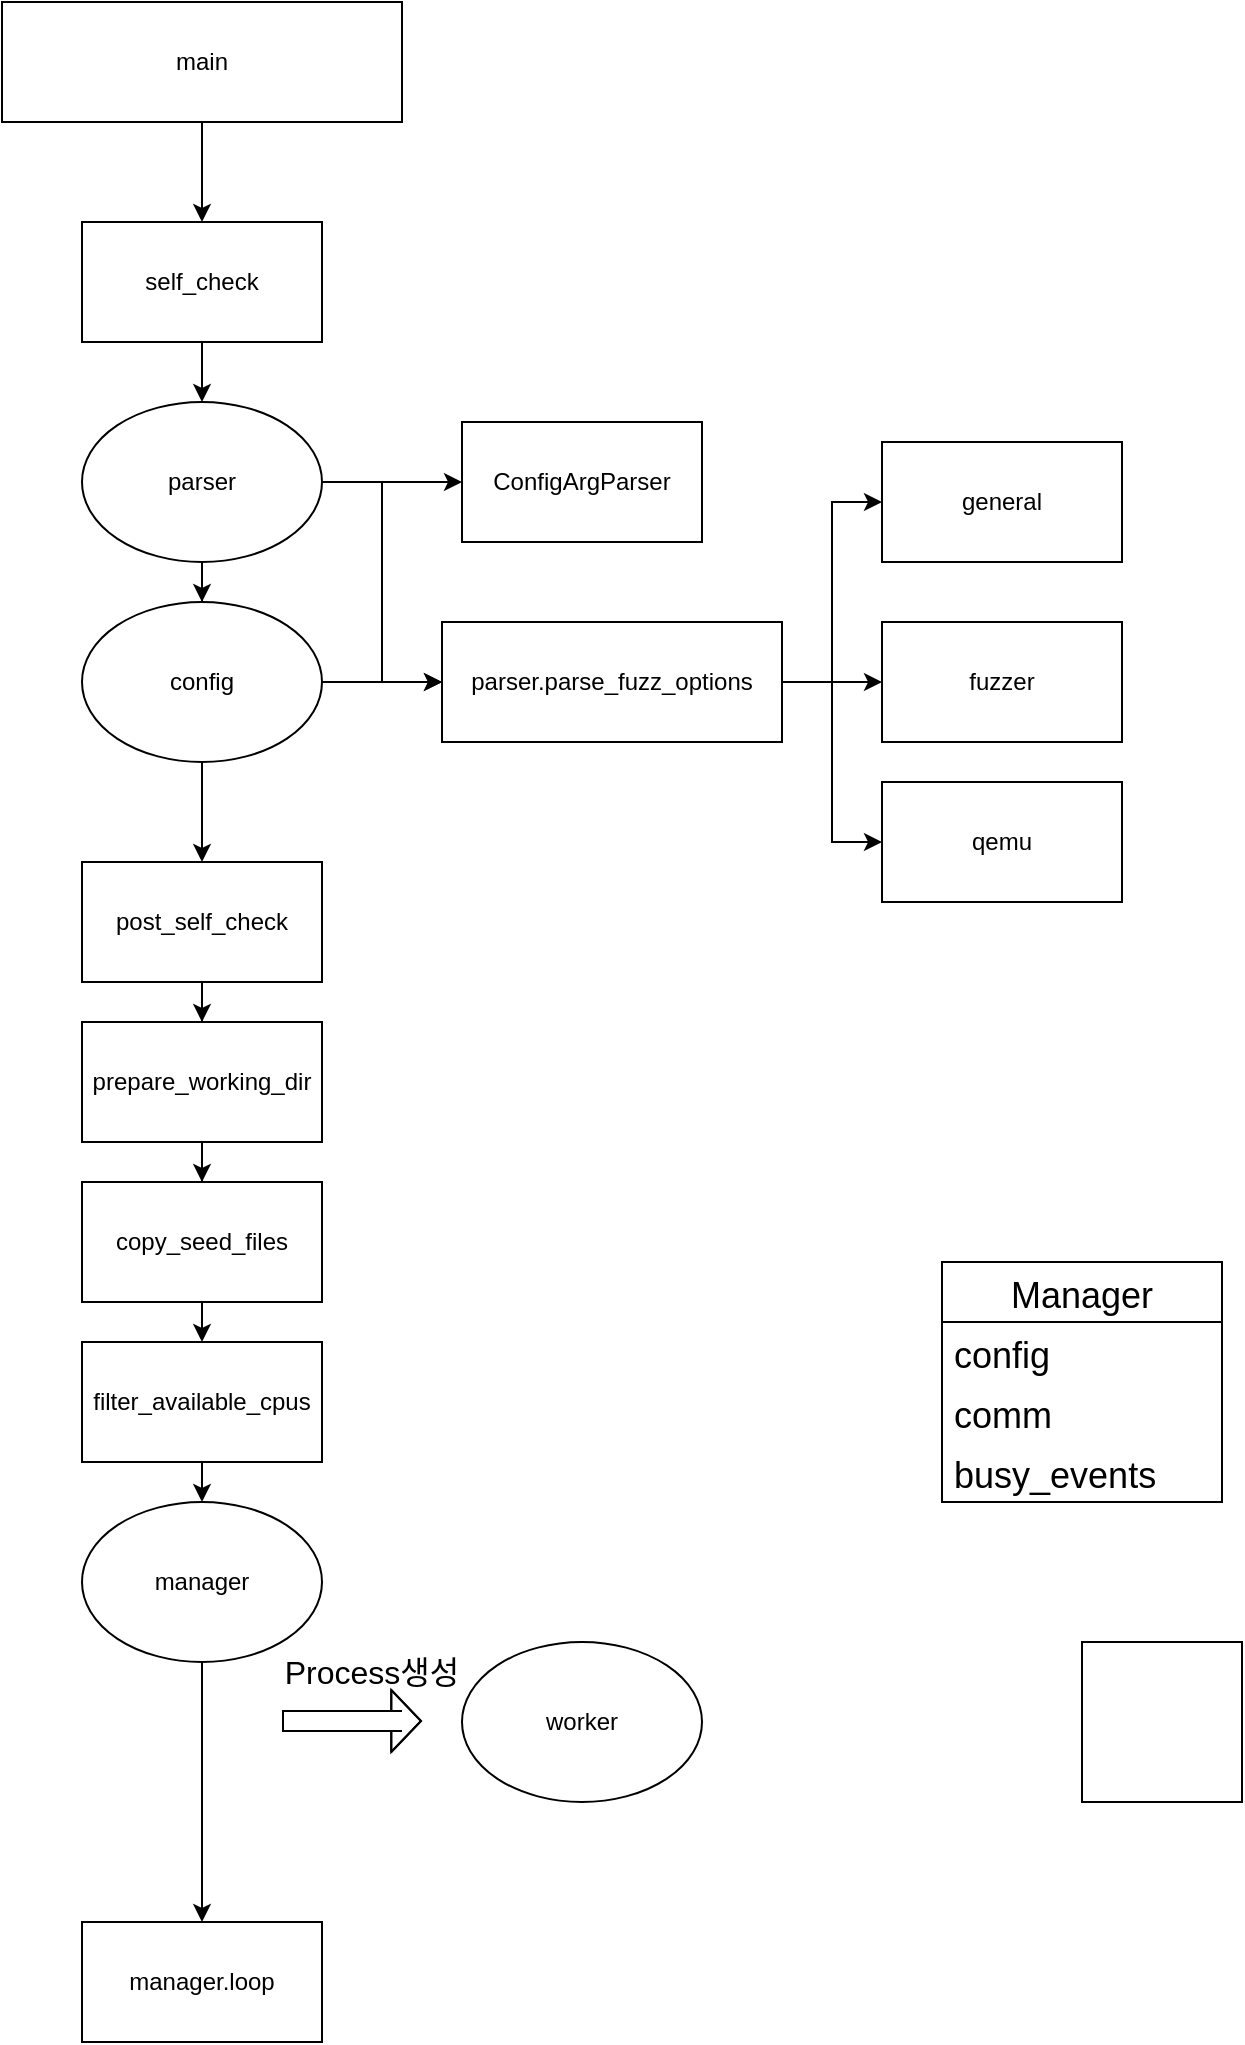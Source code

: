 <mxfile version="20.5.1" type="github">
  <diagram name="Page-1" id="c7558073-3199-34d8-9f00-42111426c3f3">
    <mxGraphModel dx="1209" dy="692" grid="1" gridSize="10" guides="1" tooltips="1" connect="1" arrows="1" fold="1" page="1" pageScale="1" pageWidth="100000" pageHeight="100000" background="none" math="0" shadow="0">
      <root>
        <mxCell id="0" />
        <mxCell id="1" parent="0" />
        <mxCell id="_EBrEuybf6-gx_B5WjJE-15" style="edgeStyle=orthogonalEdgeStyle;rounded=0;orthogonalLoop=1;jettySize=auto;html=1;exitX=0.5;exitY=1;exitDx=0;exitDy=0;" edge="1" parent="1" source="3X33efADcqBmLfNhqnDI-1" target="_EBrEuybf6-gx_B5WjJE-6">
          <mxGeometry relative="1" as="geometry" />
        </mxCell>
        <mxCell id="3X33efADcqBmLfNhqnDI-1" value="main" style="rounded=0;whiteSpace=wrap;html=1;" parent="1" vertex="1">
          <mxGeometry x="20" y="50" width="200" height="60" as="geometry" />
        </mxCell>
        <mxCell id="_EBrEuybf6-gx_B5WjJE-2" value="fuzzer" style="rounded=0;whiteSpace=wrap;html=1;" vertex="1" parent="1">
          <mxGeometry x="460" y="360" width="120" height="60" as="geometry" />
        </mxCell>
        <mxCell id="_EBrEuybf6-gx_B5WjJE-3" value="general" style="rounded=0;whiteSpace=wrap;html=1;" vertex="1" parent="1">
          <mxGeometry x="460" y="270" width="120" height="60" as="geometry" />
        </mxCell>
        <mxCell id="_EBrEuybf6-gx_B5WjJE-19" style="edgeStyle=orthogonalEdgeStyle;rounded=0;orthogonalLoop=1;jettySize=auto;html=1;exitX=1;exitY=0.5;exitDx=0;exitDy=0;entryX=0;entryY=0.5;entryDx=0;entryDy=0;" edge="1" parent="1" source="_EBrEuybf6-gx_B5WjJE-4" target="_EBrEuybf6-gx_B5WjJE-3">
          <mxGeometry relative="1" as="geometry" />
        </mxCell>
        <mxCell id="_EBrEuybf6-gx_B5WjJE-20" style="edgeStyle=orthogonalEdgeStyle;rounded=0;orthogonalLoop=1;jettySize=auto;html=1;exitX=1;exitY=0.5;exitDx=0;exitDy=0;entryX=0;entryY=0.5;entryDx=0;entryDy=0;" edge="1" parent="1" source="_EBrEuybf6-gx_B5WjJE-4" target="_EBrEuybf6-gx_B5WjJE-2">
          <mxGeometry relative="1" as="geometry" />
        </mxCell>
        <mxCell id="_EBrEuybf6-gx_B5WjJE-21" style="edgeStyle=orthogonalEdgeStyle;rounded=0;orthogonalLoop=1;jettySize=auto;html=1;exitX=1;exitY=0.5;exitDx=0;exitDy=0;entryX=0;entryY=0.5;entryDx=0;entryDy=0;" edge="1" parent="1" source="_EBrEuybf6-gx_B5WjJE-4" target="_EBrEuybf6-gx_B5WjJE-18">
          <mxGeometry relative="1" as="geometry" />
        </mxCell>
        <mxCell id="_EBrEuybf6-gx_B5WjJE-4" value="parser.parse_fuzz_options" style="rounded=0;whiteSpace=wrap;html=1;" vertex="1" parent="1">
          <mxGeometry x="240" y="360" width="170" height="60" as="geometry" />
        </mxCell>
        <mxCell id="_EBrEuybf6-gx_B5WjJE-5" value="ConfigArgParser" style="rounded=0;whiteSpace=wrap;html=1;" vertex="1" parent="1">
          <mxGeometry x="250" y="260" width="120" height="60" as="geometry" />
        </mxCell>
        <mxCell id="_EBrEuybf6-gx_B5WjJE-16" style="edgeStyle=orthogonalEdgeStyle;rounded=0;orthogonalLoop=1;jettySize=auto;html=1;exitX=0.5;exitY=1;exitDx=0;exitDy=0;entryX=0.5;entryY=0;entryDx=0;entryDy=0;" edge="1" parent="1" source="_EBrEuybf6-gx_B5WjJE-6" target="_EBrEuybf6-gx_B5WjJE-9">
          <mxGeometry relative="1" as="geometry" />
        </mxCell>
        <mxCell id="_EBrEuybf6-gx_B5WjJE-6" value="self_check" style="rounded=0;whiteSpace=wrap;html=1;" vertex="1" parent="1">
          <mxGeometry x="60" y="160" width="120" height="60" as="geometry" />
        </mxCell>
        <mxCell id="_EBrEuybf6-gx_B5WjJE-12" style="edgeStyle=orthogonalEdgeStyle;rounded=0;orthogonalLoop=1;jettySize=auto;html=1;entryX=0;entryY=0.5;entryDx=0;entryDy=0;" edge="1" parent="1" source="_EBrEuybf6-gx_B5WjJE-9" target="_EBrEuybf6-gx_B5WjJE-4">
          <mxGeometry relative="1" as="geometry" />
        </mxCell>
        <mxCell id="_EBrEuybf6-gx_B5WjJE-14" style="edgeStyle=orthogonalEdgeStyle;rounded=0;orthogonalLoop=1;jettySize=auto;html=1;exitX=1;exitY=0.5;exitDx=0;exitDy=0;entryX=0;entryY=0.5;entryDx=0;entryDy=0;" edge="1" parent="1" source="_EBrEuybf6-gx_B5WjJE-9" target="_EBrEuybf6-gx_B5WjJE-5">
          <mxGeometry relative="1" as="geometry" />
        </mxCell>
        <mxCell id="_EBrEuybf6-gx_B5WjJE-17" style="edgeStyle=orthogonalEdgeStyle;rounded=0;orthogonalLoop=1;jettySize=auto;html=1;exitX=0.5;exitY=1;exitDx=0;exitDy=0;" edge="1" parent="1" source="_EBrEuybf6-gx_B5WjJE-9" target="_EBrEuybf6-gx_B5WjJE-10">
          <mxGeometry relative="1" as="geometry" />
        </mxCell>
        <mxCell id="_EBrEuybf6-gx_B5WjJE-9" value="parser" style="ellipse;whiteSpace=wrap;html=1;" vertex="1" parent="1">
          <mxGeometry x="60" y="250" width="120" height="80" as="geometry" />
        </mxCell>
        <mxCell id="_EBrEuybf6-gx_B5WjJE-13" style="edgeStyle=orthogonalEdgeStyle;rounded=0;orthogonalLoop=1;jettySize=auto;html=1;exitX=1;exitY=0.5;exitDx=0;exitDy=0;entryX=0;entryY=0.5;entryDx=0;entryDy=0;" edge="1" parent="1" source="_EBrEuybf6-gx_B5WjJE-10" target="_EBrEuybf6-gx_B5WjJE-4">
          <mxGeometry relative="1" as="geometry" />
        </mxCell>
        <mxCell id="_EBrEuybf6-gx_B5WjJE-29" style="edgeStyle=orthogonalEdgeStyle;rounded=0;orthogonalLoop=1;jettySize=auto;html=1;exitX=0.5;exitY=1;exitDx=0;exitDy=0;entryX=0.5;entryY=0;entryDx=0;entryDy=0;" edge="1" parent="1" source="_EBrEuybf6-gx_B5WjJE-10" target="_EBrEuybf6-gx_B5WjJE-22">
          <mxGeometry relative="1" as="geometry" />
        </mxCell>
        <mxCell id="_EBrEuybf6-gx_B5WjJE-10" value="config" style="ellipse;whiteSpace=wrap;html=1;" vertex="1" parent="1">
          <mxGeometry x="60" y="350" width="120" height="80" as="geometry" />
        </mxCell>
        <mxCell id="_EBrEuybf6-gx_B5WjJE-18" value="qemu" style="rounded=0;whiteSpace=wrap;html=1;" vertex="1" parent="1">
          <mxGeometry x="460" y="440" width="120" height="60" as="geometry" />
        </mxCell>
        <mxCell id="_EBrEuybf6-gx_B5WjJE-30" style="edgeStyle=orthogonalEdgeStyle;rounded=0;orthogonalLoop=1;jettySize=auto;html=1;exitX=0.5;exitY=1;exitDx=0;exitDy=0;" edge="1" parent="1" source="_EBrEuybf6-gx_B5WjJE-22" target="_EBrEuybf6-gx_B5WjJE-23">
          <mxGeometry relative="1" as="geometry" />
        </mxCell>
        <mxCell id="_EBrEuybf6-gx_B5WjJE-22" value="post_self_check" style="rounded=0;whiteSpace=wrap;html=1;" vertex="1" parent="1">
          <mxGeometry x="60" y="480" width="120" height="60" as="geometry" />
        </mxCell>
        <mxCell id="_EBrEuybf6-gx_B5WjJE-31" style="edgeStyle=orthogonalEdgeStyle;rounded=0;orthogonalLoop=1;jettySize=auto;html=1;exitX=0.5;exitY=1;exitDx=0;exitDy=0;" edge="1" parent="1" source="_EBrEuybf6-gx_B5WjJE-23" target="_EBrEuybf6-gx_B5WjJE-24">
          <mxGeometry relative="1" as="geometry" />
        </mxCell>
        <mxCell id="_EBrEuybf6-gx_B5WjJE-23" value="prepare_working_dir" style="rounded=0;whiteSpace=wrap;html=1;" vertex="1" parent="1">
          <mxGeometry x="60" y="560" width="120" height="60" as="geometry" />
        </mxCell>
        <mxCell id="_EBrEuybf6-gx_B5WjJE-32" style="edgeStyle=orthogonalEdgeStyle;rounded=0;orthogonalLoop=1;jettySize=auto;html=1;exitX=0.5;exitY=1;exitDx=0;exitDy=0;entryX=0.5;entryY=0;entryDx=0;entryDy=0;" edge="1" parent="1" source="_EBrEuybf6-gx_B5WjJE-24" target="_EBrEuybf6-gx_B5WjJE-26">
          <mxGeometry relative="1" as="geometry" />
        </mxCell>
        <mxCell id="_EBrEuybf6-gx_B5WjJE-24" value="copy_seed_files" style="rounded=0;whiteSpace=wrap;html=1;" vertex="1" parent="1">
          <mxGeometry x="60" y="640" width="120" height="60" as="geometry" />
        </mxCell>
        <mxCell id="_EBrEuybf6-gx_B5WjJE-25" value="manager.loop" style="rounded=0;whiteSpace=wrap;html=1;" vertex="1" parent="1">
          <mxGeometry x="60" y="1010" width="120" height="60" as="geometry" />
        </mxCell>
        <mxCell id="_EBrEuybf6-gx_B5WjJE-33" style="edgeStyle=orthogonalEdgeStyle;rounded=0;orthogonalLoop=1;jettySize=auto;html=1;exitX=0.5;exitY=1;exitDx=0;exitDy=0;entryX=0.5;entryY=0;entryDx=0;entryDy=0;" edge="1" parent="1" source="_EBrEuybf6-gx_B5WjJE-26" target="_EBrEuybf6-gx_B5WjJE-27">
          <mxGeometry relative="1" as="geometry" />
        </mxCell>
        <mxCell id="_EBrEuybf6-gx_B5WjJE-26" value="filter_available_cpus" style="rounded=0;whiteSpace=wrap;html=1;" vertex="1" parent="1">
          <mxGeometry x="60" y="720" width="120" height="60" as="geometry" />
        </mxCell>
        <mxCell id="_EBrEuybf6-gx_B5WjJE-34" style="edgeStyle=orthogonalEdgeStyle;rounded=0;orthogonalLoop=1;jettySize=auto;html=1;exitX=0.5;exitY=1;exitDx=0;exitDy=0;entryX=0.5;entryY=0;entryDx=0;entryDy=0;" edge="1" parent="1" source="_EBrEuybf6-gx_B5WjJE-27" target="_EBrEuybf6-gx_B5WjJE-25">
          <mxGeometry relative="1" as="geometry" />
        </mxCell>
        <mxCell id="_EBrEuybf6-gx_B5WjJE-27" value="manager" style="ellipse;whiteSpace=wrap;html=1;" vertex="1" parent="1">
          <mxGeometry x="60" y="800" width="120" height="80" as="geometry" />
        </mxCell>
        <mxCell id="_EBrEuybf6-gx_B5WjJE-28" value="worker" style="ellipse;whiteSpace=wrap;html=1;" vertex="1" parent="1">
          <mxGeometry x="250" y="870" width="120" height="80" as="geometry" />
        </mxCell>
        <mxCell id="_EBrEuybf6-gx_B5WjJE-35" value="" style="shape=flexArrow;endArrow=classic;html=1;rounded=0;endWidth=20;endSize=4.62;" edge="1" parent="1">
          <mxGeometry width="50" height="50" relative="1" as="geometry">
            <mxPoint x="160" y="909.5" as="sourcePoint" />
            <mxPoint x="230" y="909.5" as="targetPoint" />
            <Array as="points">
              <mxPoint x="220" y="909.5" />
            </Array>
          </mxGeometry>
        </mxCell>
        <mxCell id="_EBrEuybf6-gx_B5WjJE-37" value="&lt;font size=&quot;3&quot;&gt;Process생성&lt;/font&gt;" style="text;html=1;strokeColor=none;fillColor=none;align=center;verticalAlign=middle;whiteSpace=wrap;rounded=0;" vertex="1" parent="1">
          <mxGeometry x="130" y="830" width="150" height="110" as="geometry" />
        </mxCell>
        <mxCell id="_EBrEuybf6-gx_B5WjJE-38" value="" style="whiteSpace=wrap;html=1;aspect=fixed;fontSize=18;" vertex="1" parent="1">
          <mxGeometry x="560" y="870" width="80" height="80" as="geometry" />
        </mxCell>
        <mxCell id="_EBrEuybf6-gx_B5WjJE-39" value="Manager" style="swimlane;fontStyle=0;childLayout=stackLayout;horizontal=1;startSize=30;horizontalStack=0;resizeParent=1;resizeParentMax=0;resizeLast=0;collapsible=1;marginBottom=0;fontSize=18;" vertex="1" parent="1">
          <mxGeometry x="490" y="680" width="140" height="120" as="geometry">
            <mxRectangle x="490" y="680" width="70" height="40" as="alternateBounds" />
          </mxGeometry>
        </mxCell>
        <mxCell id="_EBrEuybf6-gx_B5WjJE-40" value="config" style="text;strokeColor=none;fillColor=none;align=left;verticalAlign=middle;spacingLeft=4;spacingRight=4;overflow=hidden;points=[[0,0.5],[1,0.5]];portConstraint=eastwest;rotatable=0;fontSize=18;" vertex="1" parent="_EBrEuybf6-gx_B5WjJE-39">
          <mxGeometry y="30" width="140" height="30" as="geometry" />
        </mxCell>
        <mxCell id="_EBrEuybf6-gx_B5WjJE-41" value="comm" style="text;strokeColor=none;fillColor=none;align=left;verticalAlign=middle;spacingLeft=4;spacingRight=4;overflow=hidden;points=[[0,0.5],[1,0.5]];portConstraint=eastwest;rotatable=0;fontSize=18;" vertex="1" parent="_EBrEuybf6-gx_B5WjJE-39">
          <mxGeometry y="60" width="140" height="30" as="geometry" />
        </mxCell>
        <mxCell id="_EBrEuybf6-gx_B5WjJE-42" value="busy_events" style="text;strokeColor=none;fillColor=none;align=left;verticalAlign=middle;spacingLeft=4;spacingRight=4;overflow=hidden;points=[[0,0.5],[1,0.5]];portConstraint=eastwest;rotatable=0;fontSize=18;" vertex="1" parent="_EBrEuybf6-gx_B5WjJE-39">
          <mxGeometry y="90" width="140" height="30" as="geometry" />
        </mxCell>
      </root>
    </mxGraphModel>
  </diagram>
</mxfile>
